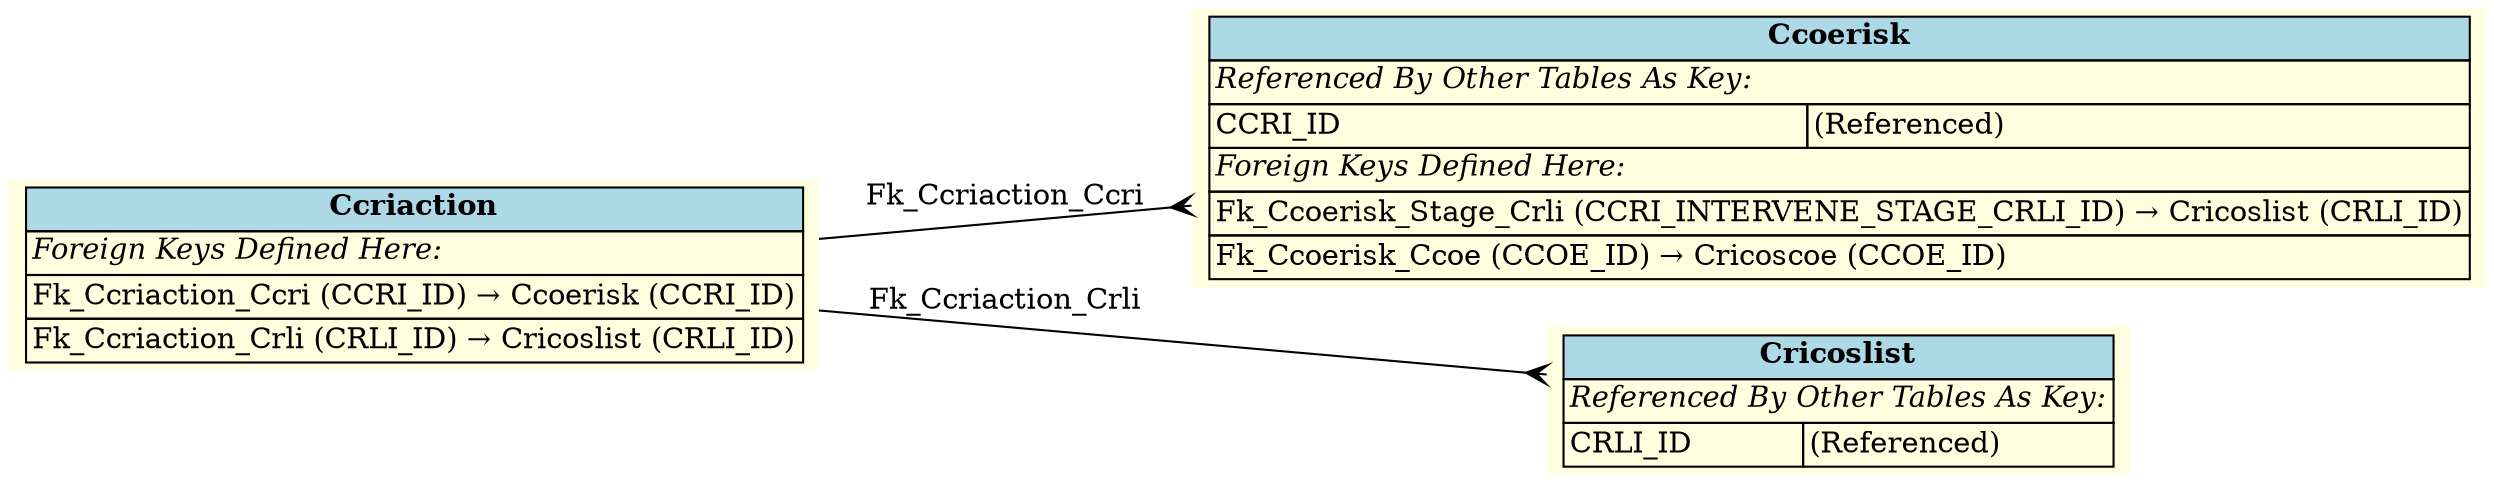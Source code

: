 digraph ERD {
  rankdir=LR;
  node [shape=plaintext, style=filled, fillcolor=lightyellow];
  edge [arrowhead=crow, arrowtail=none, dir=both, labelfontsize=10];

  "Ccriaction" [
    label=<
    <TABLE BORDER="0" CELLBORDER="1" CELLSPACING="0" BGCOLOR="lightyellow">
      <TR><TD COLSPAN="2" BGCOLOR="lightblue"><B>Ccriaction</B></TD></TR>
      <TR><TD COLSPAN="2" ALIGN="LEFT"><I>Foreign Keys Defined Here:</I></TD></TR>
      <TR><TD ALIGN="LEFT" COLSPAN="2">Fk_Ccriaction_Ccri (CCRI_ID) &rarr; Ccoerisk (CCRI_ID)</TD></TR>
      <TR><TD ALIGN="LEFT" COLSPAN="2">Fk_Ccriaction_Crli (CRLI_ID) &rarr; Cricoslist (CRLI_ID)</TD></TR>
    </TABLE>
    >
  ];

  "Ccoerisk" [
    label=<
    <TABLE BORDER="0" CELLBORDER="1" CELLSPACING="0" BGCOLOR="lightyellow">
      <TR><TD COLSPAN="2" BGCOLOR="lightblue"><B>Ccoerisk</B></TD></TR>
      <TR><TD COLSPAN="2" ALIGN="LEFT"><I>Referenced By Other Tables As Key:</I></TD></TR>
      <TR><TD ALIGN="LEFT">CCRI_ID</TD><TD ALIGN="LEFT">(Referenced)</TD></TR>
      <TR><TD COLSPAN="2" ALIGN="LEFT"><I>Foreign Keys Defined Here:</I></TD></TR>
      <TR><TD ALIGN="LEFT" COLSPAN="2">Fk_Ccoerisk_Stage_Crli (CCRI_INTERVENE_STAGE_CRLI_ID) &rarr; Cricoslist (CRLI_ID)</TD></TR>
      <TR><TD ALIGN="LEFT" COLSPAN="2">Fk_Ccoerisk_Ccoe (CCOE_ID) &rarr; Cricoscoe (CCOE_ID)</TD></TR>
    </TABLE>
    >
  ];

  "Cricoslist" [
    label=<
    <TABLE BORDER="0" CELLBORDER="1" CELLSPACING="0" BGCOLOR="lightyellow">
      <TR><TD COLSPAN="2" BGCOLOR="lightblue"><B>Cricoslist</B></TD></TR>
      <TR><TD COLSPAN="2" ALIGN="LEFT"><I>Referenced By Other Tables As Key:</I></TD></TR>
      <TR><TD ALIGN="LEFT">CRLI_ID</TD><TD ALIGN="LEFT">(Referenced)</TD></TR>
    </TABLE>
    >
  ];

  "Ccriaction" -> "Ccoerisk" [label=" Fk_Ccriaction_Ccri "];
  "Ccriaction" -> "Cricoslist" [label=" Fk_Ccriaction_Crli "];
}
